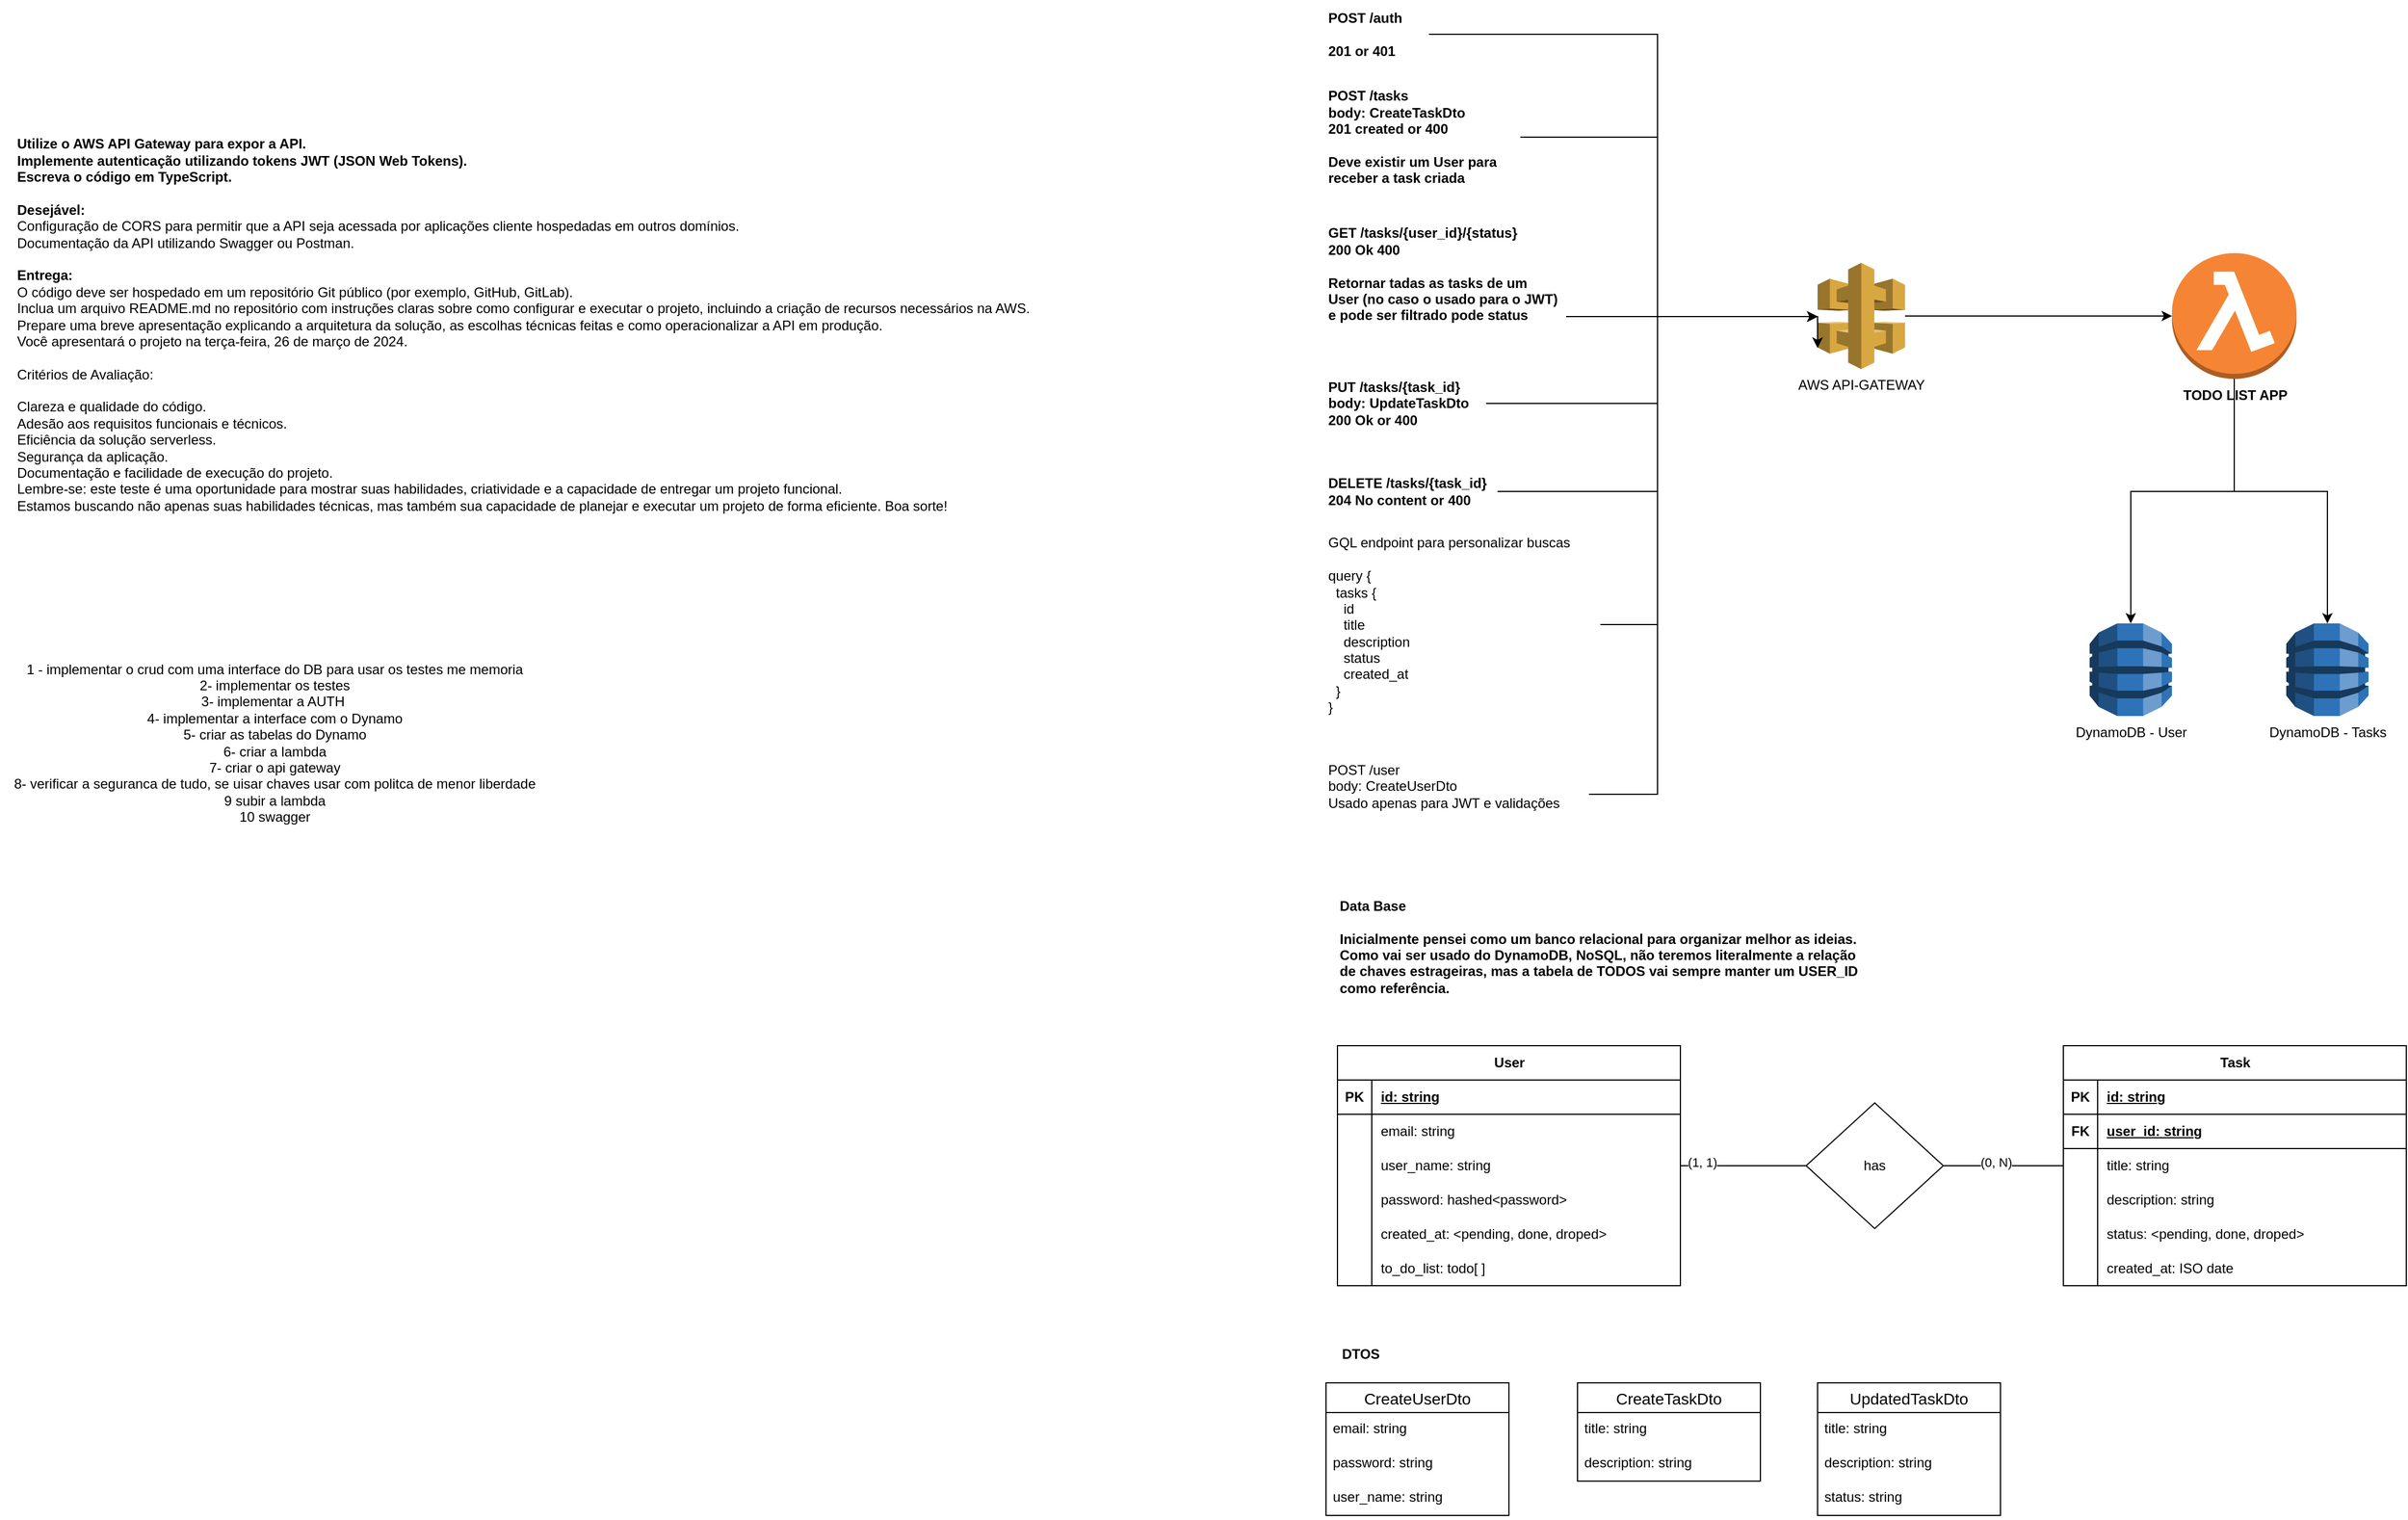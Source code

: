 <mxfile version="24.0.8" type="github">
  <diagram name="Page-1" id="g-cUxJgibja3q6ymD6zs">
    <mxGraphModel dx="1304" dy="671" grid="1" gridSize="10" guides="1" tooltips="1" connect="1" arrows="1" fold="1" page="1" pageScale="1" pageWidth="100000000" pageHeight="100000000" math="0" shadow="0">
      <root>
        <mxCell id="0" />
        <mxCell id="1" parent="0" />
        <mxCell id="Rm6T4CwIg8_UFTvIgm8T-5" value="&lt;div&gt;&lt;br&gt;&lt;/div&gt;&lt;div&gt;&lt;b&gt;Utilize o AWS API Gateway para expor a API.&lt;/b&gt;&lt;/div&gt;&lt;div&gt;&lt;b&gt;Implemente autenticação utilizando tokens JWT (JSON Web Tokens).&lt;/b&gt;&lt;/div&gt;&lt;div&gt;&lt;b&gt;Escreva o código em TypeScript.&lt;/b&gt;&lt;/div&gt;&lt;div&gt;&lt;b&gt;&lt;br&gt;&lt;/b&gt;&lt;/div&gt;&lt;div&gt;&lt;b&gt;Desejável:&lt;/b&gt;&lt;/div&gt;&lt;div&gt;Configuração de CORS para permitir que a API seja acessada por aplicações cliente hospedadas em outros domínios.&lt;/div&gt;&lt;div&gt;Documentação da API utilizando Swagger ou Postman.&lt;/div&gt;&lt;div&gt;&lt;br&gt;&lt;/div&gt;&lt;div&gt;&lt;b&gt;Entrega:&lt;/b&gt;&lt;/div&gt;&lt;div&gt;O código deve ser hospedado em um repositório Git público (por exemplo, GitHub, GitLab).&lt;/div&gt;&lt;div&gt;Inclua um arquivo README.md no repositório com instruções claras sobre como configurar e executar o projeto, incluindo a criação de recursos necessários na AWS.&lt;/div&gt;&lt;div&gt;Prepare uma breve apresentação explicando a arquitetura da solução, as escolhas técnicas feitas e como operacionalizar a API em produção.&lt;/div&gt;&lt;div&gt;Você apresentará o projeto na terça-feira, 26 de março de 2024.&lt;/div&gt;&lt;div&gt;&lt;br&gt;&lt;/div&gt;&lt;div&gt;Critérios de Avaliação:&lt;/div&gt;&lt;div&gt;&lt;br&gt;&lt;/div&gt;&lt;div&gt;Clareza e qualidade do código.&lt;/div&gt;&lt;div&gt;Adesão aos requisitos funcionais e técnicos.&lt;/div&gt;&lt;div&gt;Eficiência da solução serverless.&lt;/div&gt;&lt;div&gt;Segurança da aplicação.&lt;/div&gt;&lt;div&gt;Documentação e facilidade de execução do projeto.&lt;/div&gt;&lt;div&gt;Lembre-se: este teste é uma oportunidade para mostrar suas habilidades, criatividade e a capacidade de entregar um projeto funcional.&amp;nbsp;&lt;/div&gt;&lt;div&gt;Estamos buscando não apenas suas habilidades técnicas, mas também sua capacidade de planejar e executar um projeto de forma eficiente. Boa sorte!&lt;/div&gt;" style="text;html=1;align=left;verticalAlign=middle;resizable=0;points=[];autosize=1;strokeColor=none;fillColor=none;" parent="1" vertex="1">
          <mxGeometry x="5242.5" y="2666.5" width="910" height="360" as="geometry" />
        </mxCell>
        <mxCell id="Rm6T4CwIg8_UFTvIgm8T-90" style="edgeStyle=orthogonalEdgeStyle;rounded=0;orthogonalLoop=1;jettySize=auto;html=1;" parent="1" source="Rm6T4CwIg8_UFTvIgm8T-6" target="Rm6T4CwIg8_UFTvIgm8T-89" edge="1">
          <mxGeometry relative="1" as="geometry" />
        </mxCell>
        <mxCell id="Rm6T4CwIg8_UFTvIgm8T-6" value="AWS API-GATEWAY" style="outlineConnect=0;dashed=0;verticalLabelPosition=bottom;verticalAlign=top;align=center;html=1;shape=mxgraph.aws3.api_gateway;fillColor=#D9A741;gradientColor=none;" parent="1" vertex="1">
          <mxGeometry x="6820" y="2800" width="76.5" height="93" as="geometry" />
        </mxCell>
        <mxCell id="Rm6T4CwIg8_UFTvIgm8T-78" value="" style="group" parent="1" vertex="1" connectable="0">
          <mxGeometry x="6400" y="3350" width="935" height="345" as="geometry" />
        </mxCell>
        <mxCell id="Rm6T4CwIg8_UFTvIgm8T-65" style="edgeStyle=orthogonalEdgeStyle;rounded=0;orthogonalLoop=1;jettySize=auto;html=1;entryX=1;entryY=0.5;entryDx=0;entryDy=0;endArrow=none;endFill=0;" parent="Rm6T4CwIg8_UFTvIgm8T-78" source="Rm6T4CwIg8_UFTvIgm8T-21" target="Rm6T4CwIg8_UFTvIgm8T-63" edge="1">
          <mxGeometry relative="1" as="geometry" />
        </mxCell>
        <mxCell id="Rm6T4CwIg8_UFTvIgm8T-66" value="(0, N)" style="edgeLabel;html=1;align=center;verticalAlign=middle;resizable=0;points=[];" parent="Rm6T4CwIg8_UFTvIgm8T-65" vertex="1" connectable="0">
          <mxGeometry x="0.121" y="-3" relative="1" as="geometry">
            <mxPoint as="offset" />
          </mxGeometry>
        </mxCell>
        <mxCell id="Rm6T4CwIg8_UFTvIgm8T-21" value="Task" style="shape=table;startSize=30;container=1;collapsible=1;childLayout=tableLayout;fixedRows=1;rowLines=0;fontStyle=1;align=center;resizeLast=1;html=1;" parent="Rm6T4CwIg8_UFTvIgm8T-78" vertex="1">
          <mxGeometry x="635" y="135" width="300" height="210" as="geometry" />
        </mxCell>
        <mxCell id="Rm6T4CwIg8_UFTvIgm8T-22" value="" style="shape=tableRow;horizontal=0;startSize=0;swimlaneHead=0;swimlaneBody=0;fillColor=none;collapsible=0;dropTarget=0;points=[[0,0.5],[1,0.5]];portConstraint=eastwest;top=0;left=0;right=0;bottom=1;" parent="Rm6T4CwIg8_UFTvIgm8T-21" vertex="1">
          <mxGeometry y="30" width="300" height="30" as="geometry" />
        </mxCell>
        <mxCell id="Rm6T4CwIg8_UFTvIgm8T-23" value="PK" style="shape=partialRectangle;connectable=0;fillColor=none;top=0;left=0;bottom=0;right=0;fontStyle=1;overflow=hidden;whiteSpace=wrap;html=1;" parent="Rm6T4CwIg8_UFTvIgm8T-22" vertex="1">
          <mxGeometry width="30" height="30" as="geometry">
            <mxRectangle width="30" height="30" as="alternateBounds" />
          </mxGeometry>
        </mxCell>
        <mxCell id="Rm6T4CwIg8_UFTvIgm8T-24" value="id: string" style="shape=partialRectangle;connectable=0;fillColor=none;top=0;left=0;bottom=0;right=0;align=left;spacingLeft=6;fontStyle=5;overflow=hidden;whiteSpace=wrap;html=1;" parent="Rm6T4CwIg8_UFTvIgm8T-22" vertex="1">
          <mxGeometry x="30" width="270" height="30" as="geometry">
            <mxRectangle width="270" height="30" as="alternateBounds" />
          </mxGeometry>
        </mxCell>
        <mxCell id="Rm6T4CwIg8_UFTvIgm8T-57" value="" style="shape=tableRow;horizontal=0;startSize=0;swimlaneHead=0;swimlaneBody=0;fillColor=none;collapsible=0;dropTarget=0;points=[[0,0.5],[1,0.5]];portConstraint=eastwest;top=0;left=0;right=0;bottom=1;" parent="Rm6T4CwIg8_UFTvIgm8T-21" vertex="1">
          <mxGeometry y="60" width="300" height="30" as="geometry" />
        </mxCell>
        <mxCell id="Rm6T4CwIg8_UFTvIgm8T-58" value="FK" style="shape=partialRectangle;connectable=0;fillColor=none;top=0;left=0;bottom=0;right=0;fontStyle=1;overflow=hidden;whiteSpace=wrap;html=1;" parent="Rm6T4CwIg8_UFTvIgm8T-57" vertex="1">
          <mxGeometry width="30" height="30" as="geometry">
            <mxRectangle width="30" height="30" as="alternateBounds" />
          </mxGeometry>
        </mxCell>
        <mxCell id="Rm6T4CwIg8_UFTvIgm8T-59" value="user_id: string" style="shape=partialRectangle;connectable=0;fillColor=none;top=0;left=0;bottom=0;right=0;align=left;spacingLeft=6;fontStyle=5;overflow=hidden;whiteSpace=wrap;html=1;" parent="Rm6T4CwIg8_UFTvIgm8T-57" vertex="1">
          <mxGeometry x="30" width="270" height="30" as="geometry">
            <mxRectangle width="270" height="30" as="alternateBounds" />
          </mxGeometry>
        </mxCell>
        <mxCell id="Rm6T4CwIg8_UFTvIgm8T-25" value="" style="shape=tableRow;horizontal=0;startSize=0;swimlaneHead=0;swimlaneBody=0;fillColor=none;collapsible=0;dropTarget=0;points=[[0,0.5],[1,0.5]];portConstraint=eastwest;top=0;left=0;right=0;bottom=0;" parent="Rm6T4CwIg8_UFTvIgm8T-21" vertex="1">
          <mxGeometry y="90" width="300" height="30" as="geometry" />
        </mxCell>
        <mxCell id="Rm6T4CwIg8_UFTvIgm8T-26" value="" style="shape=partialRectangle;connectable=0;fillColor=none;top=0;left=0;bottom=0;right=0;editable=1;overflow=hidden;whiteSpace=wrap;html=1;" parent="Rm6T4CwIg8_UFTvIgm8T-25" vertex="1">
          <mxGeometry width="30" height="30" as="geometry">
            <mxRectangle width="30" height="30" as="alternateBounds" />
          </mxGeometry>
        </mxCell>
        <mxCell id="Rm6T4CwIg8_UFTvIgm8T-27" value="title: string" style="shape=partialRectangle;connectable=0;fillColor=none;top=0;left=0;bottom=0;right=0;align=left;spacingLeft=6;overflow=hidden;whiteSpace=wrap;html=1;" parent="Rm6T4CwIg8_UFTvIgm8T-25" vertex="1">
          <mxGeometry x="30" width="270" height="30" as="geometry">
            <mxRectangle width="270" height="30" as="alternateBounds" />
          </mxGeometry>
        </mxCell>
        <mxCell id="Rm6T4CwIg8_UFTvIgm8T-28" value="" style="shape=tableRow;horizontal=0;startSize=0;swimlaneHead=0;swimlaneBody=0;fillColor=none;collapsible=0;dropTarget=0;points=[[0,0.5],[1,0.5]];portConstraint=eastwest;top=0;left=0;right=0;bottom=0;" parent="Rm6T4CwIg8_UFTvIgm8T-21" vertex="1">
          <mxGeometry y="120" width="300" height="30" as="geometry" />
        </mxCell>
        <mxCell id="Rm6T4CwIg8_UFTvIgm8T-29" value="" style="shape=partialRectangle;connectable=0;fillColor=none;top=0;left=0;bottom=0;right=0;editable=1;overflow=hidden;whiteSpace=wrap;html=1;" parent="Rm6T4CwIg8_UFTvIgm8T-28" vertex="1">
          <mxGeometry width="30" height="30" as="geometry">
            <mxRectangle width="30" height="30" as="alternateBounds" />
          </mxGeometry>
        </mxCell>
        <mxCell id="Rm6T4CwIg8_UFTvIgm8T-30" value="description: string" style="shape=partialRectangle;connectable=0;fillColor=none;top=0;left=0;bottom=0;right=0;align=left;spacingLeft=6;overflow=hidden;whiteSpace=wrap;html=1;" parent="Rm6T4CwIg8_UFTvIgm8T-28" vertex="1">
          <mxGeometry x="30" width="270" height="30" as="geometry">
            <mxRectangle width="270" height="30" as="alternateBounds" />
          </mxGeometry>
        </mxCell>
        <mxCell id="Rm6T4CwIg8_UFTvIgm8T-31" value="" style="shape=tableRow;horizontal=0;startSize=0;swimlaneHead=0;swimlaneBody=0;fillColor=none;collapsible=0;dropTarget=0;points=[[0,0.5],[1,0.5]];portConstraint=eastwest;top=0;left=0;right=0;bottom=0;" parent="Rm6T4CwIg8_UFTvIgm8T-21" vertex="1">
          <mxGeometry y="150" width="300" height="30" as="geometry" />
        </mxCell>
        <mxCell id="Rm6T4CwIg8_UFTvIgm8T-32" value="" style="shape=partialRectangle;connectable=0;fillColor=none;top=0;left=0;bottom=0;right=0;editable=1;overflow=hidden;whiteSpace=wrap;html=1;" parent="Rm6T4CwIg8_UFTvIgm8T-31" vertex="1">
          <mxGeometry width="30" height="30" as="geometry">
            <mxRectangle width="30" height="30" as="alternateBounds" />
          </mxGeometry>
        </mxCell>
        <mxCell id="Rm6T4CwIg8_UFTvIgm8T-33" value="status: &amp;lt;pending, done, droped&amp;gt;" style="shape=partialRectangle;connectable=0;fillColor=none;top=0;left=0;bottom=0;right=0;align=left;spacingLeft=6;overflow=hidden;whiteSpace=wrap;html=1;" parent="Rm6T4CwIg8_UFTvIgm8T-31" vertex="1">
          <mxGeometry x="30" width="270" height="30" as="geometry">
            <mxRectangle width="270" height="30" as="alternateBounds" />
          </mxGeometry>
        </mxCell>
        <mxCell id="Rm6T4CwIg8_UFTvIgm8T-35" value="" style="shape=tableRow;horizontal=0;startSize=0;swimlaneHead=0;swimlaneBody=0;fillColor=none;collapsible=0;dropTarget=0;points=[[0,0.5],[1,0.5]];portConstraint=eastwest;top=0;left=0;right=0;bottom=0;" parent="Rm6T4CwIg8_UFTvIgm8T-21" vertex="1">
          <mxGeometry y="180" width="300" height="30" as="geometry" />
        </mxCell>
        <mxCell id="Rm6T4CwIg8_UFTvIgm8T-36" value="" style="shape=partialRectangle;connectable=0;fillColor=none;top=0;left=0;bottom=0;right=0;editable=1;overflow=hidden;whiteSpace=wrap;html=1;" parent="Rm6T4CwIg8_UFTvIgm8T-35" vertex="1">
          <mxGeometry width="30" height="30" as="geometry">
            <mxRectangle width="30" height="30" as="alternateBounds" />
          </mxGeometry>
        </mxCell>
        <mxCell id="Rm6T4CwIg8_UFTvIgm8T-37" value="created_at: ISO date" style="shape=partialRectangle;connectable=0;fillColor=none;top=0;left=0;bottom=0;right=0;align=left;spacingLeft=6;overflow=hidden;whiteSpace=wrap;html=1;" parent="Rm6T4CwIg8_UFTvIgm8T-35" vertex="1">
          <mxGeometry x="30" width="270" height="30" as="geometry">
            <mxRectangle width="270" height="30" as="alternateBounds" />
          </mxGeometry>
        </mxCell>
        <mxCell id="Rm6T4CwIg8_UFTvIgm8T-64" style="edgeStyle=orthogonalEdgeStyle;rounded=0;orthogonalLoop=1;jettySize=auto;html=1;endArrow=none;endFill=0;" parent="Rm6T4CwIg8_UFTvIgm8T-78" source="Rm6T4CwIg8_UFTvIgm8T-38" target="Rm6T4CwIg8_UFTvIgm8T-63" edge="1">
          <mxGeometry relative="1" as="geometry" />
        </mxCell>
        <mxCell id="Rm6T4CwIg8_UFTvIgm8T-67" value="(1, 1)" style="edgeLabel;html=1;align=center;verticalAlign=middle;resizable=0;points=[];" parent="Rm6T4CwIg8_UFTvIgm8T-64" vertex="1" connectable="0">
          <mxGeometry x="-0.652" y="3" relative="1" as="geometry">
            <mxPoint as="offset" />
          </mxGeometry>
        </mxCell>
        <mxCell id="Rm6T4CwIg8_UFTvIgm8T-38" value="User" style="shape=table;startSize=30;container=1;collapsible=1;childLayout=tableLayout;fixedRows=1;rowLines=0;fontStyle=1;align=center;resizeLast=1;html=1;" parent="Rm6T4CwIg8_UFTvIgm8T-78" vertex="1">
          <mxGeometry y="135" width="300" height="210" as="geometry" />
        </mxCell>
        <mxCell id="Rm6T4CwIg8_UFTvIgm8T-39" value="" style="shape=tableRow;horizontal=0;startSize=0;swimlaneHead=0;swimlaneBody=0;fillColor=none;collapsible=0;dropTarget=0;points=[[0,0.5],[1,0.5]];portConstraint=eastwest;top=0;left=0;right=0;bottom=1;" parent="Rm6T4CwIg8_UFTvIgm8T-38" vertex="1">
          <mxGeometry y="30" width="300" height="30" as="geometry" />
        </mxCell>
        <mxCell id="Rm6T4CwIg8_UFTvIgm8T-40" value="PK" style="shape=partialRectangle;connectable=0;fillColor=none;top=0;left=0;bottom=0;right=0;fontStyle=1;overflow=hidden;whiteSpace=wrap;html=1;" parent="Rm6T4CwIg8_UFTvIgm8T-39" vertex="1">
          <mxGeometry width="30" height="30" as="geometry">
            <mxRectangle width="30" height="30" as="alternateBounds" />
          </mxGeometry>
        </mxCell>
        <mxCell id="Rm6T4CwIg8_UFTvIgm8T-41" value="id: string" style="shape=partialRectangle;connectable=0;fillColor=none;top=0;left=0;bottom=0;right=0;align=left;spacingLeft=6;fontStyle=5;overflow=hidden;whiteSpace=wrap;html=1;" parent="Rm6T4CwIg8_UFTvIgm8T-39" vertex="1">
          <mxGeometry x="30" width="270" height="30" as="geometry">
            <mxRectangle width="270" height="30" as="alternateBounds" />
          </mxGeometry>
        </mxCell>
        <mxCell id="Rm6T4CwIg8_UFTvIgm8T-42" value="" style="shape=tableRow;horizontal=0;startSize=0;swimlaneHead=0;swimlaneBody=0;fillColor=none;collapsible=0;dropTarget=0;points=[[0,0.5],[1,0.5]];portConstraint=eastwest;top=0;left=0;right=0;bottom=0;" parent="Rm6T4CwIg8_UFTvIgm8T-38" vertex="1">
          <mxGeometry y="60" width="300" height="30" as="geometry" />
        </mxCell>
        <mxCell id="Rm6T4CwIg8_UFTvIgm8T-43" value="" style="shape=partialRectangle;connectable=0;fillColor=none;top=0;left=0;bottom=0;right=0;editable=1;overflow=hidden;whiteSpace=wrap;html=1;" parent="Rm6T4CwIg8_UFTvIgm8T-42" vertex="1">
          <mxGeometry width="30" height="30" as="geometry">
            <mxRectangle width="30" height="30" as="alternateBounds" />
          </mxGeometry>
        </mxCell>
        <mxCell id="Rm6T4CwIg8_UFTvIgm8T-44" value="email: string" style="shape=partialRectangle;connectable=0;fillColor=none;top=0;left=0;bottom=0;right=0;align=left;spacingLeft=6;overflow=hidden;whiteSpace=wrap;html=1;" parent="Rm6T4CwIg8_UFTvIgm8T-42" vertex="1">
          <mxGeometry x="30" width="270" height="30" as="geometry">
            <mxRectangle width="270" height="30" as="alternateBounds" />
          </mxGeometry>
        </mxCell>
        <mxCell id="Rm6T4CwIg8_UFTvIgm8T-45" value="" style="shape=tableRow;horizontal=0;startSize=0;swimlaneHead=0;swimlaneBody=0;fillColor=none;collapsible=0;dropTarget=0;points=[[0,0.5],[1,0.5]];portConstraint=eastwest;top=0;left=0;right=0;bottom=0;" parent="Rm6T4CwIg8_UFTvIgm8T-38" vertex="1">
          <mxGeometry y="90" width="300" height="30" as="geometry" />
        </mxCell>
        <mxCell id="Rm6T4CwIg8_UFTvIgm8T-46" value="" style="shape=partialRectangle;connectable=0;fillColor=none;top=0;left=0;bottom=0;right=0;editable=1;overflow=hidden;whiteSpace=wrap;html=1;" parent="Rm6T4CwIg8_UFTvIgm8T-45" vertex="1">
          <mxGeometry width="30" height="30" as="geometry">
            <mxRectangle width="30" height="30" as="alternateBounds" />
          </mxGeometry>
        </mxCell>
        <mxCell id="Rm6T4CwIg8_UFTvIgm8T-47" value="user_name: string" style="shape=partialRectangle;connectable=0;fillColor=none;top=0;left=0;bottom=0;right=0;align=left;spacingLeft=6;overflow=hidden;whiteSpace=wrap;html=1;" parent="Rm6T4CwIg8_UFTvIgm8T-45" vertex="1">
          <mxGeometry x="30" width="270" height="30" as="geometry">
            <mxRectangle width="270" height="30" as="alternateBounds" />
          </mxGeometry>
        </mxCell>
        <mxCell id="Rm6T4CwIg8_UFTvIgm8T-48" value="" style="shape=tableRow;horizontal=0;startSize=0;swimlaneHead=0;swimlaneBody=0;fillColor=none;collapsible=0;dropTarget=0;points=[[0,0.5],[1,0.5]];portConstraint=eastwest;top=0;left=0;right=0;bottom=0;" parent="Rm6T4CwIg8_UFTvIgm8T-38" vertex="1">
          <mxGeometry y="120" width="300" height="30" as="geometry" />
        </mxCell>
        <mxCell id="Rm6T4CwIg8_UFTvIgm8T-49" value="" style="shape=partialRectangle;connectable=0;fillColor=none;top=0;left=0;bottom=0;right=0;editable=1;overflow=hidden;whiteSpace=wrap;html=1;" parent="Rm6T4CwIg8_UFTvIgm8T-48" vertex="1">
          <mxGeometry width="30" height="30" as="geometry">
            <mxRectangle width="30" height="30" as="alternateBounds" />
          </mxGeometry>
        </mxCell>
        <mxCell id="Rm6T4CwIg8_UFTvIgm8T-50" value="password: hashed&amp;lt;password&amp;gt;" style="shape=partialRectangle;connectable=0;fillColor=none;top=0;left=0;bottom=0;right=0;align=left;spacingLeft=6;overflow=hidden;whiteSpace=wrap;html=1;" parent="Rm6T4CwIg8_UFTvIgm8T-48" vertex="1">
          <mxGeometry x="30" width="270" height="30" as="geometry">
            <mxRectangle width="270" height="30" as="alternateBounds" />
          </mxGeometry>
        </mxCell>
        <mxCell id="Rm6T4CwIg8_UFTvIgm8T-51" value="" style="shape=tableRow;horizontal=0;startSize=0;swimlaneHead=0;swimlaneBody=0;fillColor=none;collapsible=0;dropTarget=0;points=[[0,0.5],[1,0.5]];portConstraint=eastwest;top=0;left=0;right=0;bottom=0;" parent="Rm6T4CwIg8_UFTvIgm8T-38" vertex="1">
          <mxGeometry y="150" width="300" height="30" as="geometry" />
        </mxCell>
        <mxCell id="Rm6T4CwIg8_UFTvIgm8T-52" value="" style="shape=partialRectangle;connectable=0;fillColor=none;top=0;left=0;bottom=0;right=0;editable=1;overflow=hidden;whiteSpace=wrap;html=1;" parent="Rm6T4CwIg8_UFTvIgm8T-51" vertex="1">
          <mxGeometry width="30" height="30" as="geometry">
            <mxRectangle width="30" height="30" as="alternateBounds" />
          </mxGeometry>
        </mxCell>
        <mxCell id="Rm6T4CwIg8_UFTvIgm8T-53" value="created_at: &amp;lt;pending, done, droped&amp;gt;" style="shape=partialRectangle;connectable=0;fillColor=none;top=0;left=0;bottom=0;right=0;align=left;spacingLeft=6;overflow=hidden;whiteSpace=wrap;html=1;" parent="Rm6T4CwIg8_UFTvIgm8T-51" vertex="1">
          <mxGeometry x="30" width="270" height="30" as="geometry">
            <mxRectangle width="270" height="30" as="alternateBounds" />
          </mxGeometry>
        </mxCell>
        <mxCell id="Rm6T4CwIg8_UFTvIgm8T-54" value="" style="shape=tableRow;horizontal=0;startSize=0;swimlaneHead=0;swimlaneBody=0;fillColor=none;collapsible=0;dropTarget=0;points=[[0,0.5],[1,0.5]];portConstraint=eastwest;top=0;left=0;right=0;bottom=0;" parent="Rm6T4CwIg8_UFTvIgm8T-38" vertex="1">
          <mxGeometry y="180" width="300" height="30" as="geometry" />
        </mxCell>
        <mxCell id="Rm6T4CwIg8_UFTvIgm8T-55" value="" style="shape=partialRectangle;connectable=0;fillColor=none;top=0;left=0;bottom=0;right=0;editable=1;overflow=hidden;whiteSpace=wrap;html=1;" parent="Rm6T4CwIg8_UFTvIgm8T-54" vertex="1">
          <mxGeometry width="30" height="30" as="geometry">
            <mxRectangle width="30" height="30" as="alternateBounds" />
          </mxGeometry>
        </mxCell>
        <mxCell id="Rm6T4CwIg8_UFTvIgm8T-56" value="to_do_list: todo[ ]" style="shape=partialRectangle;connectable=0;fillColor=none;top=0;left=0;bottom=0;right=0;align=left;spacingLeft=6;overflow=hidden;whiteSpace=wrap;html=1;" parent="Rm6T4CwIg8_UFTvIgm8T-54" vertex="1">
          <mxGeometry x="30" width="270" height="30" as="geometry">
            <mxRectangle width="270" height="30" as="alternateBounds" />
          </mxGeometry>
        </mxCell>
        <mxCell id="Rm6T4CwIg8_UFTvIgm8T-63" value="has" style="shape=rhombus;html=1;dashed=0;whiteSpace=wrap;perimeter=rhombusPerimeter;" parent="Rm6T4CwIg8_UFTvIgm8T-78" vertex="1">
          <mxGeometry x="410" y="185" width="120" height="110" as="geometry" />
        </mxCell>
        <mxCell id="Rm6T4CwIg8_UFTvIgm8T-68" value="&lt;b&gt;Data Base&lt;/b&gt;&lt;div&gt;&lt;b&gt;&lt;br&gt;&lt;/b&gt;&lt;/div&gt;&lt;div&gt;&lt;b&gt;Inicialmente pensei como um banco relacional para organizar melhor as ideias.&amp;nbsp;&lt;/b&gt;&lt;/div&gt;&lt;div&gt;&lt;b&gt;Como vai ser usado do DynamoDB, NoSQL, não teremos literalmente a relação&lt;/b&gt;&lt;/div&gt;&lt;div&gt;&lt;b&gt;de chaves estrageiras, mas a tabela de TODOS vai sempre manter um USER_ID&lt;/b&gt;&lt;/div&gt;&lt;div&gt;&lt;b&gt;como referência.&lt;/b&gt;&lt;/div&gt;&lt;div&gt;&lt;b&gt;&lt;span style=&quot;color: rgba(0, 0, 0, 0); font-family: monospace; font-size: 0px;&quot;&gt;%3CmxGraphModel%3E%3Croot%3E%3CmxCell%20id%3D%220%22%2F%3E%3CmxCell%20id%3D%221%22%20parent%3D%220%22%2F%3E%3CmxCell%20id%3D%222%22%20value%3D%22ToDo%22%20style%3D%22shape%3Dtable%3BstartSize%3D30%3Bcontainer%3D1%3Bcollapsible%3D1%3BchildLayout%3DtableLayout%3BfixedRows%3D1%3BrowLines%3D0%3BfontStyle%3D1%3Balign%3Dcenter%3BresizeLast%3D1%3Bhtml%3D1%3B%22%20vertex%3D%221%22%20parent%3D%221%22%3E%3CmxGeometry%20x%3D%226710%22%20y%3D%222950%22%20width%3D%22300%22%20height%3D%22180%22%20as%3D%22geometry%22%2F%3E%3C%2FmxCell%3E%3CmxCell%20id%3D%223%22%20value%3D%22%22%20style%3D%22shape%3DtableRow%3Bhorizontal%3D0%3BstartSize%3D0%3BswimlaneHead%3D0%3BswimlaneBody%3D0%3BfillColor%3Dnone%3Bcollapsible%3D0%3BdropTarget%3D0%3Bpoints%3D%5B%5B0%2C0.5%5D%2C%5B1%2C0.5%5D%5D%3BportConstraint%3Deastwest%3Btop%3D0%3Bleft%3D0%3Bright%3D0%3Bbottom%3D1%3B%22%20vertex%3D%221%22%20parent%3D%222%22%3E%3CmxGeometry%20y%3D%2230%22%20width%3D%22300%22%20height%3D%2230%22%20as%3D%22geometry%22%2F%3E%3C%2FmxCell%3E%3CmxCell%20id%3D%224%22%20value%3D%22PK%22%20style%3D%22shape%3DpartialRectangle%3Bconnectable%3D0%3BfillColor%3Dnone%3Btop%3D0%3Bleft%3D0%3Bbottom%3D0%3Bright%3D0%3BfontStyle%3D1%3Boverflow%3Dhidden%3BwhiteSpace%3Dwrap%3Bhtml%3D1%3B%22%20vertex%3D%221%22%20parent%3D%223%22%3E%3CmxGeometry%20width%3D%2230%22%20height%3D%2230%22%20as%3D%22geometry%22%3E%3CmxRectangle%20width%3D%2230%22%20height%3D%2230%22%20as%3D%22alternateBounds%22%2F%3E%3C%2FmxGeometry%3E%3C%2FmxCell%3E%3CmxCell%20id%3D%225%22%20value%3D%22id%3A%20string%22%20style%3D%22shape%3DpartialRectangle%3Bconnectable%3D0%3BfillColor%3Dnone%3Btop%3D0%3Bleft%3D0%3Bbottom%3D0%3Bright%3D0%3Balign%3Dleft%3BspacingLeft%3D6%3BfontStyle%3D5%3Boverflow%3Dhidden%3BwhiteSpace%3Dwrap%3Bhtml%3D1%3B%22%20vertex%3D%221%22%20parent%3D%223%22%3E%3CmxGeometry%20x%3D%2230%22%20width%3D%22270%22%20height%3D%2230%22%20as%3D%22geometry%22%3E%3CmxRectangle%20width%3D%22270%22%20height%3D%2230%22%20as%3D%22alternateBounds%22%2F%3E%3C%2FmxGeometry%3E%3C%2FmxCell%3E%3CmxCell%20id%3D%226%22%20value%3D%22%22%20style%3D%22shape%3DtableRow%3Bhorizontal%3D0%3BstartSize%3D0%3BswimlaneHead%3D0%3BswimlaneBody%3D0%3BfillColor%3Dnone%3Bcollapsible%3D0%3BdropTarget%3D0%3Bpoints%3D%5B%5B0%2C0.5%5D%2C%5B1%2C0.5%5D%5D%3BportConstraint%3Deastwest%3Btop%3D0%3Bleft%3D0%3Bright%3D0%3Bbottom%3D0%3B%22%20vertex%3D%221%22%20parent%3D%222%22%3E%3CmxGeometry%20y%3D%2260%22%20width%3D%22300%22%20height%3D%2230%22%20as%3D%22geometry%22%2F%3E%3C%2FmxCell%3E%3CmxCell%20id%3D%227%22%20value%3D%22%22%20style%3D%22shape%3DpartialRectangle%3Bconnectable%3D0%3BfillColor%3Dnone%3Btop%3D0%3Bleft%3D0%3Bbottom%3D0%3Bright%3D0%3Beditable%3D1%3Boverflow%3Dhidden%3BwhiteSpace%3Dwrap%3Bhtml%3D1%3B%22%20vertex%3D%221%22%20parent%3D%226%22%3E%3CmxGeometry%20width%3D%2230%22%20height%3D%2230%22%20as%3D%22geometry%22%3E%3CmxRectangle%20width%3D%2230%22%20height%3D%2230%22%20as%3D%22alternateBounds%22%2F%3E%3C%2FmxGeometry%3E%3C%2FmxCell%3E%3CmxCell%20id%3D%228%22%20value%3D%22title%3A%20shorty%20string%22%20style%3D%22shape%3DpartialRectangle%3Bconnectable%3D0%3BfillColor%3Dnone%3Btop%3D0%3Bleft%3D0%3Bbottom%3D0%3Bright%3D0%3Balign%3Dleft%3BspacingLeft%3D6%3Boverflow%3Dhidden%3BwhiteSpace%3Dwrap%3Bhtml%3D1%3B%22%20vertex%3D%221%22%20parent%3D%226%22%3E%3CmxGeometry%20x%3D%2230%22%20width%3D%22270%22%20height%3D%2230%22%20as%3D%22geometry%22%3E%3CmxRectangle%20width%3D%22270%22%20height%3D%2230%22%20as%3D%22alternateBounds%22%2F%3E%3C%2FmxGeometry%3E%3C%2FmxCell%3E%3CmxCell%20id%3D%229%22%20value%3D%22%22%20style%3D%22shape%3DtableRow%3Bhorizontal%3D0%3BstartSize%3D0%3BswimlaneHead%3D0%3BswimlaneBody%3D0%3BfillColor%3Dnone%3Bcollapsible%3D0%3BdropTarget%3D0%3Bpoints%3D%5B%5B0%2C0.5%5D%2C%5B1%2C0.5%5D%5D%3BportConstraint%3Deastwest%3Btop%3D0%3Bleft%3D0%3Bright%3D0%3Bbottom%3D0%3B%22%20vertex%3D%221%22%20parent%3D%222%22%3E%3CmxGeometry%20y%3D%2290%22%20width%3D%22300%22%20height%3D%2230%22%20as%3D%22geometry%22%2F%3E%3C%2FmxCell%3E%3CmxCell%20id%3D%2210%22%20value%3D%22%22%20style%3D%22shape%3DpartialRectangle%3Bconnectable%3D0%3BfillColor%3Dnone%3Btop%3D0%3Bleft%3D0%3Bbottom%3D0%3Bright%3D0%3Beditable%3D1%3Boverflow%3Dhidden%3BwhiteSpace%3Dwrap%3Bhtml%3D1%3B%22%20vertex%3D%221%22%20parent%3D%229%22%3E%3CmxGeometry%20width%3D%2230%22%20height%3D%2230%22%20as%3D%22geometry%22%3E%3CmxRectangle%20width%3D%2230%22%20height%3D%2230%22%20as%3D%22alternateBounds%22%2F%3E%3C%2FmxGeometry%3E%3C%2FmxCell%3E%3CmxCell%20id%3D%2211%22%20value%3D%22description%3A%20string(256)%22%20style%3D%22shape%3DpartialRectangle%3Bconnectable%3D0%3BfillColor%3Dnone%3Btop%3D0%3Bleft%3D0%3Bbottom%3D0%3Bright%3D0%3Balign%3Dleft%3BspacingLeft%3D6%3Boverflow%3Dhidden%3BwhiteSpace%3Dwrap%3Bhtml%3D1%3B%22%20vertex%3D%221%22%20parent%3D%229%22%3E%3CmxGeometry%20x%3D%2230%22%20width%3D%22270%22%20height%3D%2230%22%20as%3D%22geometry%22%3E%3CmxRectangle%20width%3D%22270%22%20height%3D%2230%22%20as%3D%22alternateBounds%22%2F%3E%3C%2FmxGeometry%3E%3C%2FmxCell%3E%3CmxCell%20id%3D%2212%22%20value%3D%22%22%20style%3D%22shape%3DtableRow%3Bhorizontal%3D0%3BstartSize%3D0%3BswimlaneHead%3D0%3BswimlaneBody%3D0%3BfillColor%3Dnone%3Bcollapsible%3D0%3BdropTarget%3D0%3Bpoints%3D%5B%5B0%2C0.5%5D%2C%5B1%2C0.5%5D%5D%3BportConstraint%3Deastwest%3Btop%3D0%3Bleft%3D0%3Bright%3D0%3Bbottom%3D0%3B%22%20vertex%3D%221%22%20parent%3D%222%22%3E%3CmxGeometry%20y%3D%22120%22%20width%3D%22300%22%20height%3D%2230%22%20as%3D%22geometry%22%2F%3E%3C%2FmxCell%3E%3CmxCell%20id%3D%2213%22%20value%3D%22%22%20style%3D%22shape%3DpartialRectangle%3Bconnectable%3D0%3BfillColor%3Dnone%3Btop%3D0%3Bleft%3D0%3Bbottom%3D0%3Bright%3D0%3Beditable%3D1%3Boverflow%3Dhidden%3BwhiteSpace%3Dwrap%3Bhtml%3D1%3B%22%20vertex%3D%221%22%20parent%3D%2212%22%3E%3CmxGeometry%20width%3D%2230%22%20height%3D%2230%22%20as%3D%22geometry%22%3E%3CmxRectangle%20width%3D%2230%22%20height%3D%2230%22%20as%3D%22alternateBounds%22%2F%3E%3C%2FmxGeometry%3E%3C%2FmxCell%3E%3CmxCell%20id%3D%2214%22%20value%3D%22status%3A%20%26amp%3Blt%3Bpending%2C%20done%2C%20droped%26amp%3Bgt%3B%22%20style%3D%22shape%3DpartialRectangle%3Bconnectable%3D0%3BfillColor%3Dnone%3Btop%3D0%3Bleft%3D0%3Bbottom%3D0%3Bright%3D0%3Balign%3Dleft%3BspacingLeft%3D6%3Boverflow%3Dhidden%3BwhiteSpace%3Dwrap%3Bhtml%3D1%3B%22%20vertex%3D%221%22%20parent%3D%2212%22%3E%3CmxGeometry%20x%3D%2230%22%20width%3D%22270%22%20height%3D%2230%22%20as%3D%22geometry%22%3E%3CmxRectangle%20width%3D%22270%22%20height%3D%2230%22%20as%3D%22alternateBounds%22%2F%3E%3C%2FmxGeometry%3E%3C%2FmxCell%3E%3CmxCell%20id%3D%2215%22%20value%3D%22%22%20style%3D%22shape%3DtableRow%3Bhorizontal%3D0%3BstartSize%3D0%3BswimlaneHead%3D0%3BswimlaneBody%3D0%3BfillColor%3Dnone%3Bcollapsible%3D0%3BdropTarget%3D0%3Bpoints%3D%5B%5B0%2C0.5%5D%2C%5B1%2C0.5%5D%5D%3BportConstraint%3Deastwest%3Btop%3D0%3Bleft%3D0%3Bright%3D0%3Bbottom%3D0%3B%22%20vertex%3D%221%22%20parent%3D%222%22%3E%3CmxGeometry%20y%3D%22150%22%20width%3D%22300%22%20height%3D%2230%22%20as%3D%22geometry%22%2F%3E%3C%2FmxCell%3E%3CmxCell%20id%3D%2216%22%20value%3D%22%22%20style%3D%22shape%3DpartialRectangle%3Bconnectable%3D0%3BfillColor%3Dnone%3Btop%3D0%3Bleft%3D0%3Bbottom%3D0%3Bright%3D0%3Beditable%3D1%3Boverflow%3Dhidden%3BwhiteSpace%3Dwrap%3Bhtml%3D1%3B%22%20vertex%3D%221%22%20parent%3D%2215%22%3E%3CmxGeometry%20width%3D%2230%22%20height%3D%2230%22%20as%3D%22geometry%22%3E%3CmxRectangle%20width%3D%2230%22%20height%3D%2230%22%20as%3D%22alternateBounds%22%2F%3E%3C%2FmxGeometry%3E%3C%2FmxCell%3E%3CmxCell%20id%3D%2217%22%20value%3D%22created_at%3A%20%26amp%3Blt%3Bpending%2C%20done%2C%20droped%26amp%3Bgt%3B%22%20style%3D%22shape%3DpartialRectangle%3Bconnectable%3D0%3BfillColor%3Dnone%3Btop%3D0%3Bleft%3D0%3Bbottom%3D0%3Bright%3D0%3Balign%3Dleft%3BspacingLeft%3D6%3Boverflow%3Dhidden%3BwhiteSpace%3Dwrap%3Bhtml%3D1%3B%22%20vertex%3D%221%22%20parent%3D%2215%22%3E%3CmxGeometry%20x%3D%2230%22%20width%3D%22270%22%20height%3D%2230%22%20as%3D%22geometry%22%3E%3CmxRectangle%20width%3D%22270%22%20height%3D%2230%22%20as%3D%22alternateBounds%22%2F%3E%3C%2FmxGeometry%3E%3C%2FmxCell%3E%3C%2Froot%3E%3C%2FmxGraphModel%3E&lt;/span&gt;&lt;br&gt;&lt;/b&gt;&lt;/div&gt;&lt;div&gt;&lt;b&gt;&lt;span style=&quot;color: rgba(0, 0, 0, 0); font-family: monospace; font-size: 0px;&quot;&gt;%3CmxGraphModel%3E%3Croot%3E%3CmxCell%20id%3D%220%22%2F%3E%3CmxCell%20id%3D%221%22%20parent%3D%220%22%2F%3E%3CmxCell%20id%3D%222%22%20value%3D%22ToDo%22%20style%3D%22shape%3Dtable%3BstartSize%3D30%3Bcontainer%3D1%3Bcollapsible%3D1%3BchildLayout%3DtableLayout%3BfixedRows%3D1%3BrowLines%3D0%3BfontStyle%3D1%3Balign%3Dcenter%3BresizeLast%3D1%3Bhtml%3D1%3B%22%20vertex%3D%221%22%20parent%3D%221%22%3E%3CmxGeometry%20x%3D%226710%22%20y%3D%222950%22%20width%3D%22300%22%20height%3D%22180%22%20as%3D%22geometry%22%2F%3E%3C%2FmxCell%3E%3CmxCell%20id%3D%223%22%20value%3D%22%22%20style%3D%22shape%3DtableRow%3Bhorizontal%3D0%3BstartSize%3D0%3BswimlaneHead%3D0%3BswimlaneBody%3D0%3BfillColor%3Dnone%3Bcollapsible%3D0%3BdropTarget%3D0%3Bpoints%3D%5B%5B0%2C0.5%5D%2C%5B1%2C0.5%5D%5D%3BportConstraint%3Deastwest%3Btop%3D0%3Bleft%3D0%3Bright%3D0%3Bbottom%3D1%3B%22%20vertex%3D%221%22%20parent%3D%222%22%3E%3CmxGeometry%20y%3D%2230%22%20width%3D%22300%22%20height%3D%2230%22%20as%3D%22geometry%22%2F%3E%3C%2FmxCell%3E%3CmxCell%20id%3D%224%22%20value%3D%22PK%22%20style%3D%22shape%3DpartialRectangle%3Bconnectable%3D0%3BfillColor%3Dnone%3Btop%3D0%3Bleft%3D0%3Bbottom%3D0%3Bright%3D0%3BfontStyle%3D1%3Boverflow%3Dhidden%3BwhiteSpace%3Dwrap%3Bhtml%3D1%3B%22%20vertex%3D%221%22%20parent%3D%223%22%3E%3CmxGeometry%20width%3D%2230%22%20height%3D%2230%22%20as%3D%22geometry%22%3E%3CmxRectangle%20width%3D%2230%22%20height%3D%2230%22%20as%3D%22alternateBounds%22%2F%3E%3C%2FmxGeometry%3E%3C%2FmxCell%3E%3CmxCell%20id%3D%225%22%20value%3D%22id%3A%20string%22%20style%3D%22shape%3DpartialRectangle%3Bconnectable%3D0%3BfillColor%3Dnone%3Btop%3D0%3Bleft%3D0%3Bbottom%3D0%3Bright%3D0%3Balign%3Dleft%3BspacingLeft%3D6%3BfontStyle%3D5%3Boverflow%3Dhidden%3BwhiteSpace%3Dwrap%3Bhtml%3D1%3B%22%20vertex%3D%221%22%20parent%3D%223%22%3E%3CmxGeometry%20x%3D%2230%22%20width%3D%22270%22%20height%3D%2230%22%20as%3D%22geometry%22%3E%3CmxRectangle%20width%3D%22270%22%20height%3D%2230%22%20as%3D%22alternateBounds%22%2F%3E%3C%2FmxGeometry%3E%3C%2FmxCell%3E%3CmxCell%20id%3D%226%22%20value%3D%22%22%20style%3D%22shape%3DtableRow%3Bhorizontal%3D0%3BstartSize%3D0%3BswimlaneHead%3D0%3BswimlaneBody%3D0%3BfillColor%3Dnone%3Bcollapsible%3D0%3BdropTarget%3D0%3Bpoints%3D%5B%5B0%2C0.5%5D%2C%5B1%2C0.5%5D%5D%3BportConstraint%3Deastwest%3Btop%3D0%3Bleft%3D0%3Bright%3D0%3Bbottom%3D0%3B%22%20vertex%3D%221%22%20parent%3D%222%22%3E%3CmxGeometry%20y%3D%2260%22%20width%3D%22300%22%20height%3D%2230%22%20as%3D%22geometry%22%2F%3E%3C%2FmxCell%3E%3CmxCell%20id%3D%227%22%20value%3D%22%22%20style%3D%22shape%3DpartialRectangle%3Bconnectable%3D0%3BfillColor%3Dnone%3Btop%3D0%3Bleft%3D0%3Bbottom%3D0%3Bright%3D0%3Beditable%3D1%3Boverflow%3Dhidden%3BwhiteSpace%3Dwrap%3Bhtml%3D1%3B%22%20vertex%3D%221%22%20parent%3D%226%22%3E%3CmxGeometry%20width%3D%2230%22%20height%3D%2230%22%20as%3D%22geometry%22%3E%3CmxRectangle%20width%3D%2230%22%20height%3D%2230%22%20as%3D%22alternateBounds%22%2F%3E%3C%2FmxGeometry%3E%3C%2FmxCell%3E%3CmxCell%20id%3D%228%22%20value%3D%22title%3A%20shorty%20string%22%20style%3D%22shape%3DpartialRectangle%3Bconnectable%3D0%3BfillColor%3Dnone%3Btop%3D0%3Bleft%3D0%3Bbottom%3D0%3Bright%3D0%3Balign%3Dleft%3BspacingLeft%3D6%3Boverflow%3Dhidden%3BwhiteSpace%3Dwrap%3Bhtml%3D1%3B%22%20vertex%3D%221%22%20parent%3D%226%22%3E%3CmxGeometry%20x%3D%2230%22%20width%3D%22270%22%20height%3D%2230%22%20as%3D%22geometry%22%3E%3CmxRectangle%20width%3D%22270%22%20height%3D%2230%22%20as%3D%22alternateBounds%22%2F%3E%3C%2FmxGeometry%3E%3C%2FmxCell%3E%3CmxCell%20id%3D%229%22%20value%3D%22%22%20style%3D%22shape%3DtableRow%3Bhorizontal%3D0%3BstartSize%3D0%3BswimlaneHead%3D0%3BswimlaneBody%3D0%3BfillColor%3Dnone%3Bcollapsible%3D0%3BdropTarget%3D0%3Bpoints%3D%5B%5B0%2C0.5%5D%2C%5B1%2C0.5%5D%5D%3BportConstraint%3Deastwest%3Btop%3D0%3Bleft%3D0%3Bright%3D0%3Bbottom%3D0%3B%22%20vertex%3D%221%22%20parent%3D%222%22%3E%3CmxGeometry%20y%3D%2290%22%20width%3D%22300%22%20height%3D%2230%22%20as%3D%22geometry%22%2F%3E%3C%2FmxCell%3E%3CmxCell%20id%3D%2210%22%20value%3D%22%22%20style%3D%22shape%3DpartialRectangle%3Bconnectable%3D0%3BfillColor%3Dnone%3Btop%3D0%3Bleft%3D0%3Bbottom%3D0%3Bright%3D0%3Beditable%3D1%3Boverflow%3Dhidden%3BwhiteSpace%3Dwrap%3Bhtml%3D1%3B%22%20vertex%3D%221%22%20parent%3D%229%22%3E%3CmxGeometry%20width%3D%2230%22%20height%3D%2230%22%20as%3D%22geometry%22%3E%3CmxRectangle%20width%3D%2230%22%20height%3D%2230%22%20as%3D%22alternateBounds%22%2F%3E%3C%2FmxGeometry%3E%3C%2FmxCell%3E%3CmxCell%20id%3D%2211%22%20value%3D%22description%3A%20string(256)%22%20style%3D%22shape%3DpartialRectangle%3Bconnectable%3D0%3BfillColor%3Dnone%3Btop%3D0%3Bleft%3D0%3Bbottom%3D0%3Bright%3D0%3Balign%3Dleft%3BspacingLeft%3D6%3Boverflow%3Dhidden%3BwhiteSpace%3Dwrap%3Bhtml%3D1%3B%22%20vertex%3D%221%22%20parent%3D%229%22%3E%3CmxGeometry%20x%3D%2230%22%20width%3D%22270%22%20height%3D%2230%22%20as%3D%22geometry%22%3E%3CmxRectangle%20width%3D%22270%22%20height%3D%2230%22%20as%3D%22alternateBounds%22%2F%3E%3C%2FmxGeometry%3E%3C%2FmxCell%3E%3CmxCell%20id%3D%2212%22%20value%3D%22%22%20style%3D%22shape%3DtableRow%3Bhorizontal%3D0%3BstartSize%3D0%3BswimlaneHead%3D0%3BswimlaneBody%3D0%3BfillColor%3Dnone%3Bcollapsible%3D0%3BdropTarget%3D0%3Bpoints%3D%5B%5B0%2C0.5%5D%2C%5B1%2C0.5%5D%5D%3BportConstraint%3Deastwest%3Btop%3D0%3Bleft%3D0%3Bright%3D0%3Bbottom%3D0%3B%22%20vertex%3D%221%22%20parent%3D%222%22%3E%3CmxGeometry%20y%3D%22120%22%20width%3D%22300%22%20height%3D%2230%22%20as%3D%22geometry%22%2F%3E%3C%2FmxCell%3E%3CmxCell%20id%3D%2213%22%20value%3D%22%22%20style%3D%22shape%3DpartialRectangle%3Bconnectable%3D0%3BfillColor%3Dnone%3Btop%3D0%3Bleft%3D0%3Bbottom%3D0%3Bright%3D0%3Beditable%3D1%3Boverflow%3Dhidden%3BwhiteSpace%3Dwrap%3Bhtml%3D1%3B%22%20vertex%3D%221%22%20parent%3D%2212%22%3E%3CmxGeometry%20width%3D%2230%22%20height%3D%2230%22%20as%3D%22geometry%22%3E%3CmxRectangle%20width%3D%2230%22%20height%3D%2230%22%20as%3D%22alternateBounds%22%2F%3E%3C%2FmxGeometry%3E%3C%2FmxCell%3E%3CmxCell%20id%3D%2214%22%20value%3D%22status%3A%20%26amp%3Blt%3Bpending%2C%20done%2C%20droped%26amp%3Bgt%3B%22%20style%3D%22shape%3DpartialRectangle%3Bconnectable%3D0%3BfillColor%3Dnone%3Btop%3D0%3Bleft%3D0%3Bbottom%3D0%3Bright%3D0%3Balign%3Dleft%3BspacingLeft%3D6%3Boverflow%3Dhidden%3BwhiteSpace%3Dwrap%3Bhtml%3D1%3B%22%20vertex%3D%221%22%20parent%3D%2212%22%3E%3CmxGeometry%20x%3D%2230%22%20width%3D%22270%22%20height%3D%2230%22%20as%3D%22geometry%22%3E%3CmxRectangle%20width%3D%22270%22%20height%3D%2230%22%20as%3D%22alternateBounds%22%2F%3E%3C%2FmxGeometry%3E%3C%2FmxCell%3E%3CmxCell%20id%3D%2215%22%20value%3D%22%22%20style%3D%22shape%3DtableRow%3Bhorizontal%3D0%3BstartSize%3D0%3BswimlaneHead%3D0%3BswimlaneBody%3D0%3BfillColor%3Dnone%3Bcollapsible%3D0%3BdropTarget%3D0%3Bpoints%3D%5B%5B0%2C0.5%5D%2C%5B1%2C0.5%5D%5D%3BportConstraint%3Deastwest%3Btop%3D0%3Bleft%3D0%3Bright%3D0%3Bbottom%3D0%3B%22%20vertex%3D%221%22%20parent%3D%222%22%3E%3CmxGeometry%20y%3D%22150%22%20width%3D%22300%22%20height%3D%2230%22%20as%3D%22geometry%22%2F%3E%3C%2FmxCell%3E%3CmxCell%20id%3D%2216%22%20value%3D%22%22%20style%3D%22shape%3DpartialRectangle%3Bconnectable%3D0%3BfillColor%3Dnone%3Btop%3D0%3Bleft%3D0%3Bbottom%3D0%3Bright%3D0%3Beditable%3D1%3Boverflow%3Dhidden%3BwhiteSpace%3Dwrap%3Bhtml%3D1%3B%22%20vertex%3D%221%22%20parent%3D%2215%22%3E%3CmxGeometry%20width%3D%2230%22%20height%3D%2230%22%20as%3D%22geometry%22%3E%3CmxRectangle%20width%3D%2230%22%20height%3D%2230%22%20as%3D%22alternateBounds%22%2F%3E%3C%2FmxGeometry%3E%3C%2FmxCell%3E%3CmxCell%20id%3D%2217%22%20value%3D%22created_at%3A%20%26amp%3Blt%3Bpending%2C%20done%2C%20droped%26amp%3Bgt%3B%22%20style%3D%22shape%3DpartialRectangle%3Bconnectable%3D0%3BfillColor%3Dnone%3Btop%3D0%3Bleft%3D0%3Bbottom%3D0%3Bright%3D0%3Balign%3Dleft%3BspacingLeft%3D6%3Boverflow%3Dhidden%3BwhiteSpace%3Dwrap%3Bhtml%3D1%3B%22%20vertex%3D%221%22%20parent%3D%2215%22%3E%3CmxGeometry%20x%3D%2230%22%20width%3D%22270%22%20height%3D%2230%22%20as%3D%22geometry%22%3E%3CmxRectangle%20width%3D%22270%22%20height%3D%2230%22%20as%3D%22alternateBounds%22%2F%3E%3C%2FmxGeometry%3E%3C%2FmxCell%3E%3C%2Froot%3E%3C%2FmxGraphModel%3Epar&lt;/span&gt;&lt;br&gt;&lt;/b&gt;&lt;/div&gt;&lt;div&gt;&lt;span style=&quot;color: rgba(0, 0, 0, 0); font-family: monospace; font-size: 0px; background-color: initial;&quot;&gt;&lt;b&gt;par%3CmxGraphModel%3E%3Croot%3E%3CmxCell%20id%3D%220%22%2F%3E%3CmxCell%20id%3D%221%22%20parent%3D%220%22%2F%3E%3CmxCell%20id%3D%222%22%20value%3D%22ToDo%22%20style%3D%22shape%3Dtable%3BstartSize%3D30%3Bcontainer%3D1%3Bcollapsible%3D1%3BchildLayout%3DtableLayout%3BfixedRows%3D1%3BrowLines%3D0%3BfontStyle%3D1%3Balign%3Dcenter%3BresizeLast%3D1%3Bhtml%3D1%3B%22%20vertex%3D%221%22%20parent%3D%221%22%3E%3CmxGeometry%20x%3D%226710%22%20y%3D%222950%22%20width%3D%22300%22%20height%3D%22180%22%20as%3D%22geometry%22%2F%3E%3C%2FmxCell%3E%3CmxCell%20id%3D%223%22%20value%3D%22%22%20style%3D%22shape%3DtableRow%3Bhorizontal%3D0%3BstartSize%3D0%3BswimlaneHead%3D0%3BswimlaneBody%3D0%3BfillColor%3Dnone%3Bcollapsible%3D0%3BdropTarget%3D0%3Bpoints%3D%5B%5B0%2C0.5%5D%2C%5B1%2C0.5%5D%5D%3BportConstraint%3Deastwest%3Btop%3D0%3Bleft%3D0%3Bright%3D0%3Bbottom%3D1%3B%22%20vertex%3D%221%22%20parent%3D%222%22%3E%3CmxGeometry%20y%3D%2230%22%20width%3D%22300%22%20height%3D%2230%22%20as%3D%22geometry%22%2F%3E%3C%2FmxCell%3E%3CmxCell%20id%3D%224%22%20value%3D%22PK%22%20style%3D%22shape%3DpartialRectangle%3Bconnectable%3D0%3BfillColor%3Dnone%3Btop%3D0%3Bleft%3D0%3Bbottom%3D0%3Bright%3D0%3BfontStyle%3D1%3Boverflow%3Dhidden%3BwhiteSpace%3Dwrap%3Bhtml%3D1%3B%22%20vertex%3D%221%22%20parent%3D%223%22%3E%3CmxGeometry%20width%3D%2230%22%20height%3D%2230%22%20as%3D%22geometry%22%3E%3CmxRectangle%20width%3D%2230%22%20height%3D%2230%22%20as%3D%22alternateBounds%22%2F%3E%3C%2FmxGeometry%3E%3C%2FmxCell%3E%3CmxCell%20id%3D%225%22%20value%3D%22id%3A%20string%22%20style%3D%22shape%3DpartialRectangle%3Bconnectable%3D0%3BfillColor%3Dnone%3Btop%3D0%3Bleft%3D0%3Bbottom%3D0%3Bright%3D0%3Balign%3Dleft%3BspacingLeft%3D6%3BfontStyle%3D5%3Boverflow%3Dhidden%3BwhiteSpace%3Dwrap%3Bhtml%3D1%3B%22%20vertex%3D%221%22%20parent%3D%223%22%3E%3CmxGeometry%20x%3D%2230%22%20width%3D%22270%22%20height%3D%2230%22%20as%3D%22geometry%22%3E%3CmxRectangle%20width%3D%22270%22%20height%3D%2230%22%20as%3D%22alternateBounds%22%2F%3E%3C%2FmxGeometry%3E%3C%2FmxCell%3E%3CmxCell%20id%3D%226%22%20value%3D%22%22%20style%3D%22shape%3DtableRow%3Bhorizontal%3D0%3BstartSize%3D0%3BswimlaneHead%3D0%3BswimlaneBody%3D0%3BfillColor%3Dnone%3Bcollapsible%3D0%3BdropTarget%3D0%3Bpoints%3D%5B%5B0%2C0.5%5D%2C%5B1%2C0.5%5D%5D%3BportConstraint%3Deastwest%3Btop%3D0%3Bleft%3D0%3Bright%3D0%3Bbottom%3D0%3B%22%20vertex%3D%221%22%20parent%3D%222%22%3E%3CmxGeometry%20y%3D%2260%22%20width%3D%22300%22%20height%3D%2230%22%20as%3D%22geometry%22%2F%3E%3C%2FmxCell%3E%3CmxCell%20id%3D%227%22%20value%3D%22%22%20style%3D%22shape%3DpartialRectangle%3Bconnectable%3D0%3BfillColor%3Dnone%3Btop%3D0%3Bleft%3D0%3Bbottom%3D0%3Bright%3D0%3Beditable%3D1%3Boverflow%3Dhidden%3BwhiteSpace%3Dwrap%3Bhtml%3D1%3B%22%20vertex%3D%221%22%20parent%3D%226%22%3E%3CmxGeometry%20width%3D%2230%22%20height%3D%2230%22%20as%3D%22geometry%22%3E%3CmxRectangle%20width%3D%2230%22%20height%3D%2230%22%20as%3D%22alternateBounds%22%2F%3E%3C%2FmxGeometry%3E%3C%2FmxCell%3E%3CmxCell%20id%3D%228%22%20value%3D%22title%3A%20shorty%20string%22%20style%3D%22shape%3DpartialRectangle%3Bconnectable%3D0%3BfillColor%3Dnone%3Btop%3D0%3Bleft%3D0%3Bbottom%3D0%3Bright%3D0%3Balign%3Dleft%3BspacingLeft%3D6%3Boverflow%3Dhidden%3BwhiteSpace%3Dwrap%3Bhtml%3D1%3B%22%20vertex%3D%221%22%20parent%3D%226%22%3E%3CmxGeometry%20x%3D%2230%22%20width%3D%22270%22%20height%3D%2230%22%20as%3D%22geometry%22%3E%3CmxRectangle%20width%3D%22270%22%20height%3D%2230%22%20as%3D%22alternateBounds%22%2F%3E%3C%2FmxGeometry%3E%3C%2FmxCell%3E%3CmxCell%20id%3D%229%22%20value%3D%22%22%20style%3D%22shape%3DtableRow%3Bhorizontal%3D0%3BstartSize%3D0%3BswimlaneHead%3D0%3BswimlaneBody%3D0%3BfillColor%3Dnone%3Bcollapsible%3D0%3BdropTarget%3D0%3Bpoints%3D%5B%5B0%2C0.5%5D%2C%5B1%2C0.5%5D%5D%3BportConstraint%3Deastwest%3Btop%3D0%3Bleft%3D0%3Bright%3D0%3Bbottom%3D0%3B%22%20vertex%3D%221%22%20parent%3D%222%22%3E%3CmxGeometry%20y%3D%2290%22%20width%3D%22300%22%20height%3D%2230%22%20as%3D%22geometry%22%2F%3E%3C%2FmxCell%3E%3CmxCell%20id%3D%2210%22%20value%3D%22%22%20style%3D%22shape%3DpartialRectangle%3Bconnectable%3D0%3BfillColor%3Dnone%3Btop%3D0%3Bleft%3D0%3Bbottom%3D0%3Bright%3D0%3Beditable%3D1%3Boverflow%3Dhidden%3BwhiteSpace%3Dwrap%3Bhtml%3D1%3B%22%20vertex%3D%221%22%20parent%3D%229%22%3E%3CmxGeometry%20width%3D%2230%22%20height%3D%2230%22%20as%3D%22geometry%22%3E%3CmxRectangle%20width%3D%2230%22%20height%3D%2230%22%20as%3D%22alternateBounds%22%2F%3E%3C%2FmxGeometry%3E%3C%2FmxCell%3E%3CmxCell%20id%3D%2211%22%20value%3D%22description%3A%20string(256)%22%20style%3D%22shape%3DpartialRectangle%3Bconnectable%3D0%3BfillColor%3Dnone%3Btop%3D0%3Bleft%3D0%3Bbottom%3D0%3Bright%3D0%3Balign%3Dleft%3BspacingLeft%3D6%3Boverflow%3Dhidden%3BwhiteSpace%3Dwrap%3Bhtml%3D1%3B%22%20vertex%3D%221%22%20parent%3D%229%22%3E%3CmxGeometry%20x%3D%2230%22%20width%3D%22270%22%20height%3D%2230%22%20as%3D%22geometry%22%3E%3CmxRectangle%20width%3D%22270%22%20height%3D%2230%22%20as%3D%22alternateBounds%22%2F%3E%3C%2FmxGeometry%3E%3C%2FmxCell%3E%3CmxCell%20id%3D%2212%22%20value%3D%22%22%20style%3D%22shape%3DtableRow%3Bhorizontal%3D0%3BstartSize%3D0%3BswimlaneHead%3D0%3BswimlaneBody%3D0%3BfillColor%3Dnone%3Bcollapsible%3D0%3BdropTarget%3D0%3Bpoints%3D%5B%5B0%2C0.5%5D%2C%5B1%2C0.5%5D%5D%3BportConstraint%3Deastwest%3Btop%3D0%3Bleft%3D0%3Bright%3D0%3Bbottom%3D0%3B%22%20vertex%3D%221%22%20parent%3D%222%22%3E%3CmxGeometry%20y%3D%22120%22%20width%3D%22300%22%20height%3D%2230%22%20as%3D%22geometry%22%2F%3E%3C%2FmxCell%3E%3CmxCell%20id%3D%2213%22%20value%3D%22%22%20style%3D%22shape%3DpartialRectangle%3Bconnectable%3D0%3BfillColor%3Dnone%3Btop%3D0%3Bleft%3D0%3Bbottom%3D0%3Bright%3D0%3Beditable%3D1%3Boverflow%3Dhidden%3BwhiteSpace%3Dwrap%3Bhtml%3D1%3B%22%20vertex%3D%221%22%20parent%3D%2212%22%3E%3CmxGeometry%20width%3D%2230%22%20height%3D%2230%22%20as%3D%22geometry%22%3E%3CmxRectangle%20width%3D%2230%22%20height%3D%2230%22%20as%3D%22alternateBounds%22%2F%3E%3C%2FmxGeometry%3E%3C%2FmxCell%3E%3CmxCell%20id%3D%2214%22%20value%3D%22status%3A%20%26amp%3Blt%3Bpending%2C%20done%2C%20droped%26amp%3Bgt%3B%22%20style%3D%22shape%3DpartialRectangle%3Bconnectable%3D0%3BfillColor%3Dnone%3Btop%3D0%3Bleft%3D0%3Bbottom%3D0%3Bright%3D0%3Balign%3Dleft%3BspacingLeft%3D6%3Boverflow%3Dhidden%3BwhiteSpace%3Dwrap%3Bhtml%3D1%3B%22%20vertex%3D%221%22%20parent%3D%2212%22%3E%3CmxGeometry%20x%3D%2230%22%20width%3D%22270%22%20height%3D%2230%22%20as%3D%22geometry%22%3E%3CmxRectangle%20width%3D%22270%22%20height%3D%2230%22%20as%3D%22alternateBounds%22%2F%3E%3C%2FmxGeometry%3E%3C%2FmxCell%3E%3CmxCell%20id%3D%2215%22%20value%3D%22%22%20style%3D%22shape%3DtableRow%3Bhorizontal%3D0%3BstartSize%3D0%3BswimlaneHead%3D0%3BswimlaneBody%3D0%3BfillColor%3Dnone%3Bcollapsible%3D0%3BdropTarget%3D0%3Bpoints%3D%5B%5B0%2C0.5%5D%2C%5B1%2C0.5%5D%5D%3BportConstraint%3Deastwest%3Btop%3D0%3Bleft%3D0%3Bright%3D0%3Bbottom%3D0%3B%22%20vertex%3D%221%22%20parent%3D%222%22%3E%3CmxGeometry%20y%3D%22150%22%20width%3D%22300%22%20height%3D%2230%22%20as%3D%22geometry%22%2F%3E%3C%2FmxCell%3E%3CmxCell%20id%3D%2216%22%20value%3D%22%22%20style%3D%22shape%3DpartialRectangle%3Bconnectable%3D0%3BfillColor%3Dnone%3Btop%3D0%3Bleft%3D0%3Bbottom%3D0%3Bright%3D0%3Beditable%3D1%3Boverflow%3Dhidden%3BwhiteSpace%3Dwrap%3Bhtml%3D1%3B%22%20vertex%3D%221%22%20parent%3D%2215%22%3E%3CmxGeometry%20width%3D%2230%22%20height%3D%2230%22%20as%3D%22geometry%22%3E%3CmxRectangle%20width%3D%2230%22%20height%3D%2230%22%20as%3D%22alternateBounds%22%2F%3E%3C%2FmxGeometry%3E%3C%2FmxCell%3E%3CmxCell%20id%3D%2217%22%20value%3D%22created_at%3A%20%26amp%3Blt%3Bpending%2C%20done%2C%20droped%26amp%3Bgt%3B%22%20style%3D%22shape%3DpartialRectangle%3Bconnectable%3D0%3BfillColor%3Dnone%3Btop%3D0%3Bleft%3D0%3Bbottom%3D0%3Bright%3D0%3Balign%3Dleft%3BspacingLeft%3D6%3Boverflow%3Dhidden%3BwhiteSpace%3Dwrap%3Bhtml%3D1%3B%22%20vertex%3D%221%22%20parent%3D%2215%22%3E%3CmxGeometry%20x%3D%2230%22%20width%3D%22270%22%20height%3D%2230%22%20as%3D%22geometry%22%3E%3CmxRectangle%20width%3D%22270%22%20height%3D%2230%22%20as%3D%22alternateBounds%22%2F%3E%3C%2FmxGeometry%3E%3C%2FmxCell%3E%3C%2Froot%3E%3C%2FmxGraphModel%3Evai&lt;/b&gt;&lt;/span&gt;&lt;/div&gt;" style="text;html=1;align=left;verticalAlign=middle;resizable=0;points=[];autosize=1;strokeColor=none;fillColor=none;" parent="Rm6T4CwIg8_UFTvIgm8T-78" vertex="1">
          <mxGeometry width="480" height="140" as="geometry" />
        </mxCell>
        <mxCell id="Rm6T4CwIg8_UFTvIgm8T-84" style="edgeStyle=orthogonalEdgeStyle;rounded=0;orthogonalLoop=1;jettySize=auto;html=1;" parent="1" source="Rm6T4CwIg8_UFTvIgm8T-80" target="Rm6T4CwIg8_UFTvIgm8T-6" edge="1">
          <mxGeometry relative="1" as="geometry">
            <Array as="points">
              <mxPoint x="6680" y="2690" />
              <mxPoint x="6680" y="2847" />
            </Array>
          </mxGeometry>
        </mxCell>
        <mxCell id="Rm6T4CwIg8_UFTvIgm8T-80" value="POST /tasks&lt;div&gt;body: CreateTaskDto&lt;/div&gt;&lt;div&gt;201 created or 400&lt;/div&gt;&lt;div&gt;&lt;br&gt;&lt;/div&gt;&lt;div&gt;Deve existir um &lt;span&gt;User&lt;/span&gt; para&amp;nbsp;&lt;/div&gt;&lt;div&gt;receber a task criada&lt;/div&gt;" style="text;html=1;align=left;verticalAlign=middle;resizable=0;points=[];autosize=1;strokeColor=none;fillColor=none;fontStyle=1" parent="1" vertex="1">
          <mxGeometry x="6390" y="2640" width="170" height="100" as="geometry" />
        </mxCell>
        <mxCell id="Rm6T4CwIg8_UFTvIgm8T-85" style="edgeStyle=orthogonalEdgeStyle;rounded=0;orthogonalLoop=1;jettySize=auto;html=1;" parent="1" source="Rm6T4CwIg8_UFTvIgm8T-81" target="Rm6T4CwIg8_UFTvIgm8T-6" edge="1">
          <mxGeometry relative="1" as="geometry">
            <Array as="points">
              <mxPoint x="6630" y="2847" />
              <mxPoint x="6630" y="2847" />
            </Array>
          </mxGeometry>
        </mxCell>
        <mxCell id="Rm6T4CwIg8_UFTvIgm8T-81" value="GET /tasks/{user_id}/{status}&lt;div&gt;200 Ok&amp;nbsp;&lt;span style=&quot;background-color: initial;&quot;&gt;400&lt;/span&gt;&lt;/div&gt;&lt;div&gt;&lt;br&gt;&lt;/div&gt;&lt;div&gt;Retornar tadas as tasks de um&amp;nbsp;&lt;/div&gt;&lt;div&gt;User (no caso o usado para o JWT)&lt;/div&gt;&lt;div&gt;e pode ser filtrado pode status&lt;/div&gt;" style="text;html=1;align=left;verticalAlign=middle;resizable=0;points=[];autosize=1;strokeColor=none;fillColor=none;fontStyle=1" parent="1" vertex="1">
          <mxGeometry x="6390" y="2760" width="210" height="100" as="geometry" />
        </mxCell>
        <mxCell id="Rm6T4CwIg8_UFTvIgm8T-86" style="edgeStyle=orthogonalEdgeStyle;rounded=0;orthogonalLoop=1;jettySize=auto;html=1;" parent="1" source="Rm6T4CwIg8_UFTvIgm8T-82" target="Rm6T4CwIg8_UFTvIgm8T-6" edge="1">
          <mxGeometry relative="1" as="geometry">
            <Array as="points">
              <mxPoint x="6680" y="2923" />
              <mxPoint x="6680" y="2847" />
            </Array>
          </mxGeometry>
        </mxCell>
        <mxCell id="Rm6T4CwIg8_UFTvIgm8T-82" value="PUT /tasks/{task_id}&lt;div&gt;body: UpdateTaskDto&lt;/div&gt;&lt;div&gt;200 Ok or&amp;nbsp;&lt;span style=&quot;background-color: initial;&quot;&gt;400&lt;/span&gt;&lt;/div&gt;" style="text;html=1;align=left;verticalAlign=middle;resizable=0;points=[];autosize=1;strokeColor=none;fillColor=none;fontStyle=1" parent="1" vertex="1">
          <mxGeometry x="6390" y="2893" width="140" height="60" as="geometry" />
        </mxCell>
        <mxCell id="Rm6T4CwIg8_UFTvIgm8T-87" style="edgeStyle=orthogonalEdgeStyle;rounded=0;orthogonalLoop=1;jettySize=auto;html=1;" parent="1" source="Rm6T4CwIg8_UFTvIgm8T-83" target="Rm6T4CwIg8_UFTvIgm8T-6" edge="1">
          <mxGeometry relative="1" as="geometry">
            <Array as="points">
              <mxPoint x="6680" y="3000" />
              <mxPoint x="6680" y="2847" />
            </Array>
          </mxGeometry>
        </mxCell>
        <mxCell id="Rm6T4CwIg8_UFTvIgm8T-83" value="DELETE /tasks/{task_id}&lt;div&gt;204 No content or&amp;nbsp;&lt;span style=&quot;background-color: initial;&quot;&gt;400&lt;/span&gt;&lt;/div&gt;" style="text;html=1;align=left;verticalAlign=middle;resizable=0;points=[];autosize=1;strokeColor=none;fillColor=none;fontStyle=1" parent="1" vertex="1">
          <mxGeometry x="6390" y="2980" width="150" height="40" as="geometry" />
        </mxCell>
        <mxCell id="Rm6T4CwIg8_UFTvIgm8T-94" style="edgeStyle=orthogonalEdgeStyle;rounded=0;orthogonalLoop=1;jettySize=auto;html=1;" parent="1" source="Rm6T4CwIg8_UFTvIgm8T-89" target="Rm6T4CwIg8_UFTvIgm8T-92" edge="1">
          <mxGeometry relative="1" as="geometry">
            <Array as="points">
              <mxPoint x="7185" y="3000" />
              <mxPoint x="7266" y="3000" />
            </Array>
          </mxGeometry>
        </mxCell>
        <mxCell id="Rm6T4CwIg8_UFTvIgm8T-89" value="&lt;b&gt;TODO LIST APP&lt;/b&gt;" style="outlineConnect=0;dashed=0;verticalLabelPosition=bottom;verticalAlign=top;align=center;html=1;shape=mxgraph.aws3.lambda_function;fillColor=#F58534;gradientColor=none;" parent="1" vertex="1">
          <mxGeometry x="7130" y="2791.5" width="109" height="110" as="geometry" />
        </mxCell>
        <mxCell id="Rm6T4CwIg8_UFTvIgm8T-91" value="DynamoDB - User" style="outlineConnect=0;dashed=0;verticalLabelPosition=bottom;verticalAlign=top;align=center;html=1;shape=mxgraph.aws3.dynamo_db;fillColor=#2E73B8;gradientColor=none;" parent="1" vertex="1">
          <mxGeometry x="7058" y="3115.5" width="72" height="81" as="geometry" />
        </mxCell>
        <mxCell id="Rm6T4CwIg8_UFTvIgm8T-92" value="DynamoDB - Tasks" style="outlineConnect=0;dashed=0;verticalLabelPosition=bottom;verticalAlign=top;align=center;html=1;shape=mxgraph.aws3.dynamo_db;fillColor=#2E73B8;gradientColor=none;" parent="1" vertex="1">
          <mxGeometry x="7230" y="3115.5" width="72" height="81" as="geometry" />
        </mxCell>
        <mxCell id="Rm6T4CwIg8_UFTvIgm8T-93" style="edgeStyle=orthogonalEdgeStyle;rounded=0;orthogonalLoop=1;jettySize=auto;html=1;entryX=0.5;entryY=0;entryDx=0;entryDy=0;entryPerimeter=0;" parent="1" source="Rm6T4CwIg8_UFTvIgm8T-89" target="Rm6T4CwIg8_UFTvIgm8T-91" edge="1">
          <mxGeometry relative="1" as="geometry">
            <Array as="points">
              <mxPoint x="7185" y="3000" />
              <mxPoint x="7094" y="3000" />
            </Array>
          </mxGeometry>
        </mxCell>
        <mxCell id="Rm6T4CwIg8_UFTvIgm8T-97" value="POST /user&lt;div&gt;body: CreateUserDto&lt;/div&gt;&lt;div&gt;Usado apenas para JWT e validações&lt;/div&gt;&lt;div&gt;&lt;br&gt;&lt;/div&gt;" style="text;html=1;align=left;verticalAlign=middle;resizable=0;points=[];autosize=1;strokeColor=none;fillColor=none;fontStyle=0" parent="1" vertex="1">
          <mxGeometry x="6390" y="3230" width="230" height="70" as="geometry" />
        </mxCell>
        <mxCell id="Rm6T4CwIg8_UFTvIgm8T-98" value="GQL endpoint para personalizar buscas&lt;div&gt;&lt;br&gt;&lt;/div&gt;&lt;div&gt;&lt;div&gt;query {&lt;/div&gt;&lt;div&gt;&amp;nbsp; tasks {&lt;/div&gt;&lt;div&gt;&amp;nbsp; &amp;nbsp; id&lt;/div&gt;&lt;div&gt;&amp;nbsp; &amp;nbsp; title&lt;/div&gt;&lt;div&gt;&amp;nbsp; &amp;nbsp; description&lt;/div&gt;&lt;div&gt;&amp;nbsp; &amp;nbsp; status&lt;/div&gt;&lt;div&gt;&amp;nbsp; &amp;nbsp; created_at&lt;/div&gt;&lt;div&gt;&amp;nbsp; }&lt;/div&gt;&lt;div&gt;}&lt;/div&gt;&lt;/div&gt;" style="text;html=1;align=left;verticalAlign=middle;resizable=0;points=[];autosize=1;strokeColor=none;fillColor=none;" parent="1" vertex="1">
          <mxGeometry x="6390" y="3031.5" width="240" height="170" as="geometry" />
        </mxCell>
        <mxCell id="Rm6T4CwIg8_UFTvIgm8T-99" style="edgeStyle=orthogonalEdgeStyle;rounded=0;orthogonalLoop=1;jettySize=auto;html=1;entryX=0;entryY=0.8;entryDx=0;entryDy=0;entryPerimeter=0;" parent="1" source="Rm6T4CwIg8_UFTvIgm8T-97" target="Rm6T4CwIg8_UFTvIgm8T-6" edge="1">
          <mxGeometry relative="1" as="geometry">
            <Array as="points">
              <mxPoint x="6680" y="3265" />
              <mxPoint x="6680" y="2847" />
              <mxPoint x="6820" y="2847" />
            </Array>
          </mxGeometry>
        </mxCell>
        <mxCell id="Rm6T4CwIg8_UFTvIgm8T-100" style="edgeStyle=orthogonalEdgeStyle;rounded=0;orthogonalLoop=1;jettySize=auto;html=1;entryX=0;entryY=0.8;entryDx=0;entryDy=0;entryPerimeter=0;" parent="1" source="Rm6T4CwIg8_UFTvIgm8T-98" target="Rm6T4CwIg8_UFTvIgm8T-6" edge="1">
          <mxGeometry relative="1" as="geometry">
            <Array as="points">
              <mxPoint x="6680" y="3117" />
              <mxPoint x="6680" y="2847" />
              <mxPoint x="6820" y="2847" />
            </Array>
          </mxGeometry>
        </mxCell>
        <mxCell id="LxJ08qjwVKzyxv3QzlYX-1" value="1 - implementar o crud com uma interface do DB para usar os testes me memoria&lt;div&gt;2- implementar os testes&lt;/div&gt;&lt;div&gt;3- implementar a AUTH&amp;nbsp;&lt;/div&gt;&lt;div&gt;4- implementar a interface com o Dynamo&lt;/div&gt;&lt;div&gt;5- criar as tabelas do Dynamo&lt;/div&gt;&lt;div&gt;6- criar a lambda&lt;/div&gt;&lt;div&gt;7- criar o api gateway&lt;/div&gt;&lt;div&gt;8- verificar a seguranca de tudo, se uisar chaves usar com politca de menor liberdade&lt;/div&gt;&lt;div&gt;9 subir a lambda&lt;/div&gt;&lt;div&gt;10 swagger&lt;/div&gt;" style="text;html=1;align=center;verticalAlign=middle;resizable=0;points=[];autosize=1;strokeColor=none;fillColor=none;" vertex="1" parent="1">
          <mxGeometry x="5230" y="3140" width="480" height="160" as="geometry" />
        </mxCell>
        <mxCell id="LxJ08qjwVKzyxv3QzlYX-6" value="" style="group" vertex="1" connectable="0" parent="1">
          <mxGeometry x="6390" y="3740" width="590" height="156" as="geometry" />
        </mxCell>
        <mxCell id="Rm6T4CwIg8_UFTvIgm8T-79" value="" style="group" parent="LxJ08qjwVKzyxv3QzlYX-6" vertex="1" connectable="0">
          <mxGeometry width="380" height="156" as="geometry" />
        </mxCell>
        <mxCell id="Rm6T4CwIg8_UFTvIgm8T-69" value="CreateUserDto" style="swimlane;fontStyle=0;childLayout=stackLayout;horizontal=1;startSize=26;horizontalStack=0;resizeParent=1;resizeParentMax=0;resizeLast=0;collapsible=1;marginBottom=0;align=center;fontSize=14;" parent="Rm6T4CwIg8_UFTvIgm8T-79" vertex="1">
          <mxGeometry y="40" width="160" height="116" as="geometry" />
        </mxCell>
        <mxCell id="Rm6T4CwIg8_UFTvIgm8T-70" value="email: string" style="text;strokeColor=none;fillColor=none;spacingLeft=4;spacingRight=4;overflow=hidden;rotatable=0;points=[[0,0.5],[1,0.5]];portConstraint=eastwest;fontSize=12;whiteSpace=wrap;html=1;" parent="Rm6T4CwIg8_UFTvIgm8T-69" vertex="1">
          <mxGeometry y="26" width="160" height="30" as="geometry" />
        </mxCell>
        <mxCell id="Rm6T4CwIg8_UFTvIgm8T-71" value="password: string" style="text;strokeColor=none;fillColor=none;spacingLeft=4;spacingRight=4;overflow=hidden;rotatable=0;points=[[0,0.5],[1,0.5]];portConstraint=eastwest;fontSize=12;whiteSpace=wrap;html=1;" parent="Rm6T4CwIg8_UFTvIgm8T-69" vertex="1">
          <mxGeometry y="56" width="160" height="30" as="geometry" />
        </mxCell>
        <mxCell id="Rm6T4CwIg8_UFTvIgm8T-72" value="user_name: string" style="text;strokeColor=none;fillColor=none;spacingLeft=4;spacingRight=4;overflow=hidden;rotatable=0;points=[[0,0.5],[1,0.5]];portConstraint=eastwest;fontSize=12;whiteSpace=wrap;html=1;" parent="Rm6T4CwIg8_UFTvIgm8T-69" vertex="1">
          <mxGeometry y="86" width="160" height="30" as="geometry" />
        </mxCell>
        <mxCell id="Rm6T4CwIg8_UFTvIgm8T-73" value="CreateTaskDto" style="swimlane;fontStyle=0;childLayout=stackLayout;horizontal=1;startSize=26;horizontalStack=0;resizeParent=1;resizeParentMax=0;resizeLast=0;collapsible=1;marginBottom=0;align=center;fontSize=14;" parent="Rm6T4CwIg8_UFTvIgm8T-79" vertex="1">
          <mxGeometry x="220" y="40" width="160" height="86" as="geometry" />
        </mxCell>
        <mxCell id="Rm6T4CwIg8_UFTvIgm8T-74" value="title: string" style="text;strokeColor=none;fillColor=none;spacingLeft=4;spacingRight=4;overflow=hidden;rotatable=0;points=[[0,0.5],[1,0.5]];portConstraint=eastwest;fontSize=12;whiteSpace=wrap;html=1;" parent="Rm6T4CwIg8_UFTvIgm8T-73" vertex="1">
          <mxGeometry y="26" width="160" height="30" as="geometry" />
        </mxCell>
        <mxCell id="Rm6T4CwIg8_UFTvIgm8T-75" value="description: string" style="text;strokeColor=none;fillColor=none;spacingLeft=4;spacingRight=4;overflow=hidden;rotatable=0;points=[[0,0.5],[1,0.5]];portConstraint=eastwest;fontSize=12;whiteSpace=wrap;html=1;" parent="Rm6T4CwIg8_UFTvIgm8T-73" vertex="1">
          <mxGeometry y="56" width="160" height="30" as="geometry" />
        </mxCell>
        <mxCell id="Rm6T4CwIg8_UFTvIgm8T-77" value="&lt;b&gt;DTOS&lt;/b&gt;" style="text;html=1;align=center;verticalAlign=middle;resizable=0;points=[];autosize=1;strokeColor=none;fillColor=none;" parent="Rm6T4CwIg8_UFTvIgm8T-79" vertex="1">
          <mxGeometry width="60" height="30" as="geometry" />
        </mxCell>
        <mxCell id="LxJ08qjwVKzyxv3QzlYX-2" value="UpdatedTaskDto" style="swimlane;fontStyle=0;childLayout=stackLayout;horizontal=1;startSize=26;horizontalStack=0;resizeParent=1;resizeParentMax=0;resizeLast=0;collapsible=1;marginBottom=0;align=center;fontSize=14;" vertex="1" parent="LxJ08qjwVKzyxv3QzlYX-6">
          <mxGeometry x="430" y="40" width="160" height="116" as="geometry" />
        </mxCell>
        <mxCell id="LxJ08qjwVKzyxv3QzlYX-3" value="title: string" style="text;strokeColor=none;fillColor=none;spacingLeft=4;spacingRight=4;overflow=hidden;rotatable=0;points=[[0,0.5],[1,0.5]];portConstraint=eastwest;fontSize=12;whiteSpace=wrap;html=1;" vertex="1" parent="LxJ08qjwVKzyxv3QzlYX-2">
          <mxGeometry y="26" width="160" height="30" as="geometry" />
        </mxCell>
        <mxCell id="LxJ08qjwVKzyxv3QzlYX-4" value="description: string" style="text;strokeColor=none;fillColor=none;spacingLeft=4;spacingRight=4;overflow=hidden;rotatable=0;points=[[0,0.5],[1,0.5]];portConstraint=eastwest;fontSize=12;whiteSpace=wrap;html=1;" vertex="1" parent="LxJ08qjwVKzyxv3QzlYX-2">
          <mxGeometry y="56" width="160" height="30" as="geometry" />
        </mxCell>
        <mxCell id="LxJ08qjwVKzyxv3QzlYX-5" value="status: string" style="text;strokeColor=none;fillColor=none;spacingLeft=4;spacingRight=4;overflow=hidden;rotatable=0;points=[[0,0.5],[1,0.5]];portConstraint=eastwest;fontSize=12;whiteSpace=wrap;html=1;" vertex="1" parent="LxJ08qjwVKzyxv3QzlYX-2">
          <mxGeometry y="86" width="160" height="30" as="geometry" />
        </mxCell>
        <mxCell id="LxJ08qjwVKzyxv3QzlYX-8" style="edgeStyle=orthogonalEdgeStyle;rounded=0;orthogonalLoop=1;jettySize=auto;html=1;" edge="1" parent="1" source="LxJ08qjwVKzyxv3QzlYX-7" target="Rm6T4CwIg8_UFTvIgm8T-6">
          <mxGeometry relative="1" as="geometry">
            <Array as="points">
              <mxPoint x="6680" y="2600" />
              <mxPoint x="6680" y="2847" />
            </Array>
          </mxGeometry>
        </mxCell>
        <mxCell id="LxJ08qjwVKzyxv3QzlYX-7" value="POST /auth&lt;div&gt;&lt;br&gt;&lt;div&gt;201 or 401&lt;/div&gt;&lt;/div&gt;" style="text;html=1;align=left;verticalAlign=middle;resizable=0;points=[];autosize=1;strokeColor=none;fillColor=none;fontStyle=1" vertex="1" parent="1">
          <mxGeometry x="6390" y="2570" width="90" height="60" as="geometry" />
        </mxCell>
      </root>
    </mxGraphModel>
  </diagram>
</mxfile>
